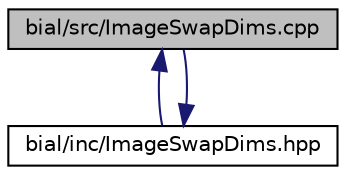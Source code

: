 digraph "bial/src/ImageSwapDims.cpp"
{
  edge [fontname="Helvetica",fontsize="10",labelfontname="Helvetica",labelfontsize="10"];
  node [fontname="Helvetica",fontsize="10",shape=record];
  Node1 [label="bial/src/ImageSwapDims.cpp",height=0.2,width=0.4,color="black", fillcolor="grey75", style="filled", fontcolor="black"];
  Node1 -> Node2 [dir="back",color="midnightblue",fontsize="10",style="solid",fontname="Helvetica"];
  Node2 [label="bial/inc/ImageSwapDims.hpp",height=0.2,width=0.4,color="black", fillcolor="white", style="filled",URL="$_image_swap_dims_8hpp.html"];
  Node2 -> Node1 [dir="back",color="midnightblue",fontsize="10",style="solid",fontname="Helvetica"];
}
